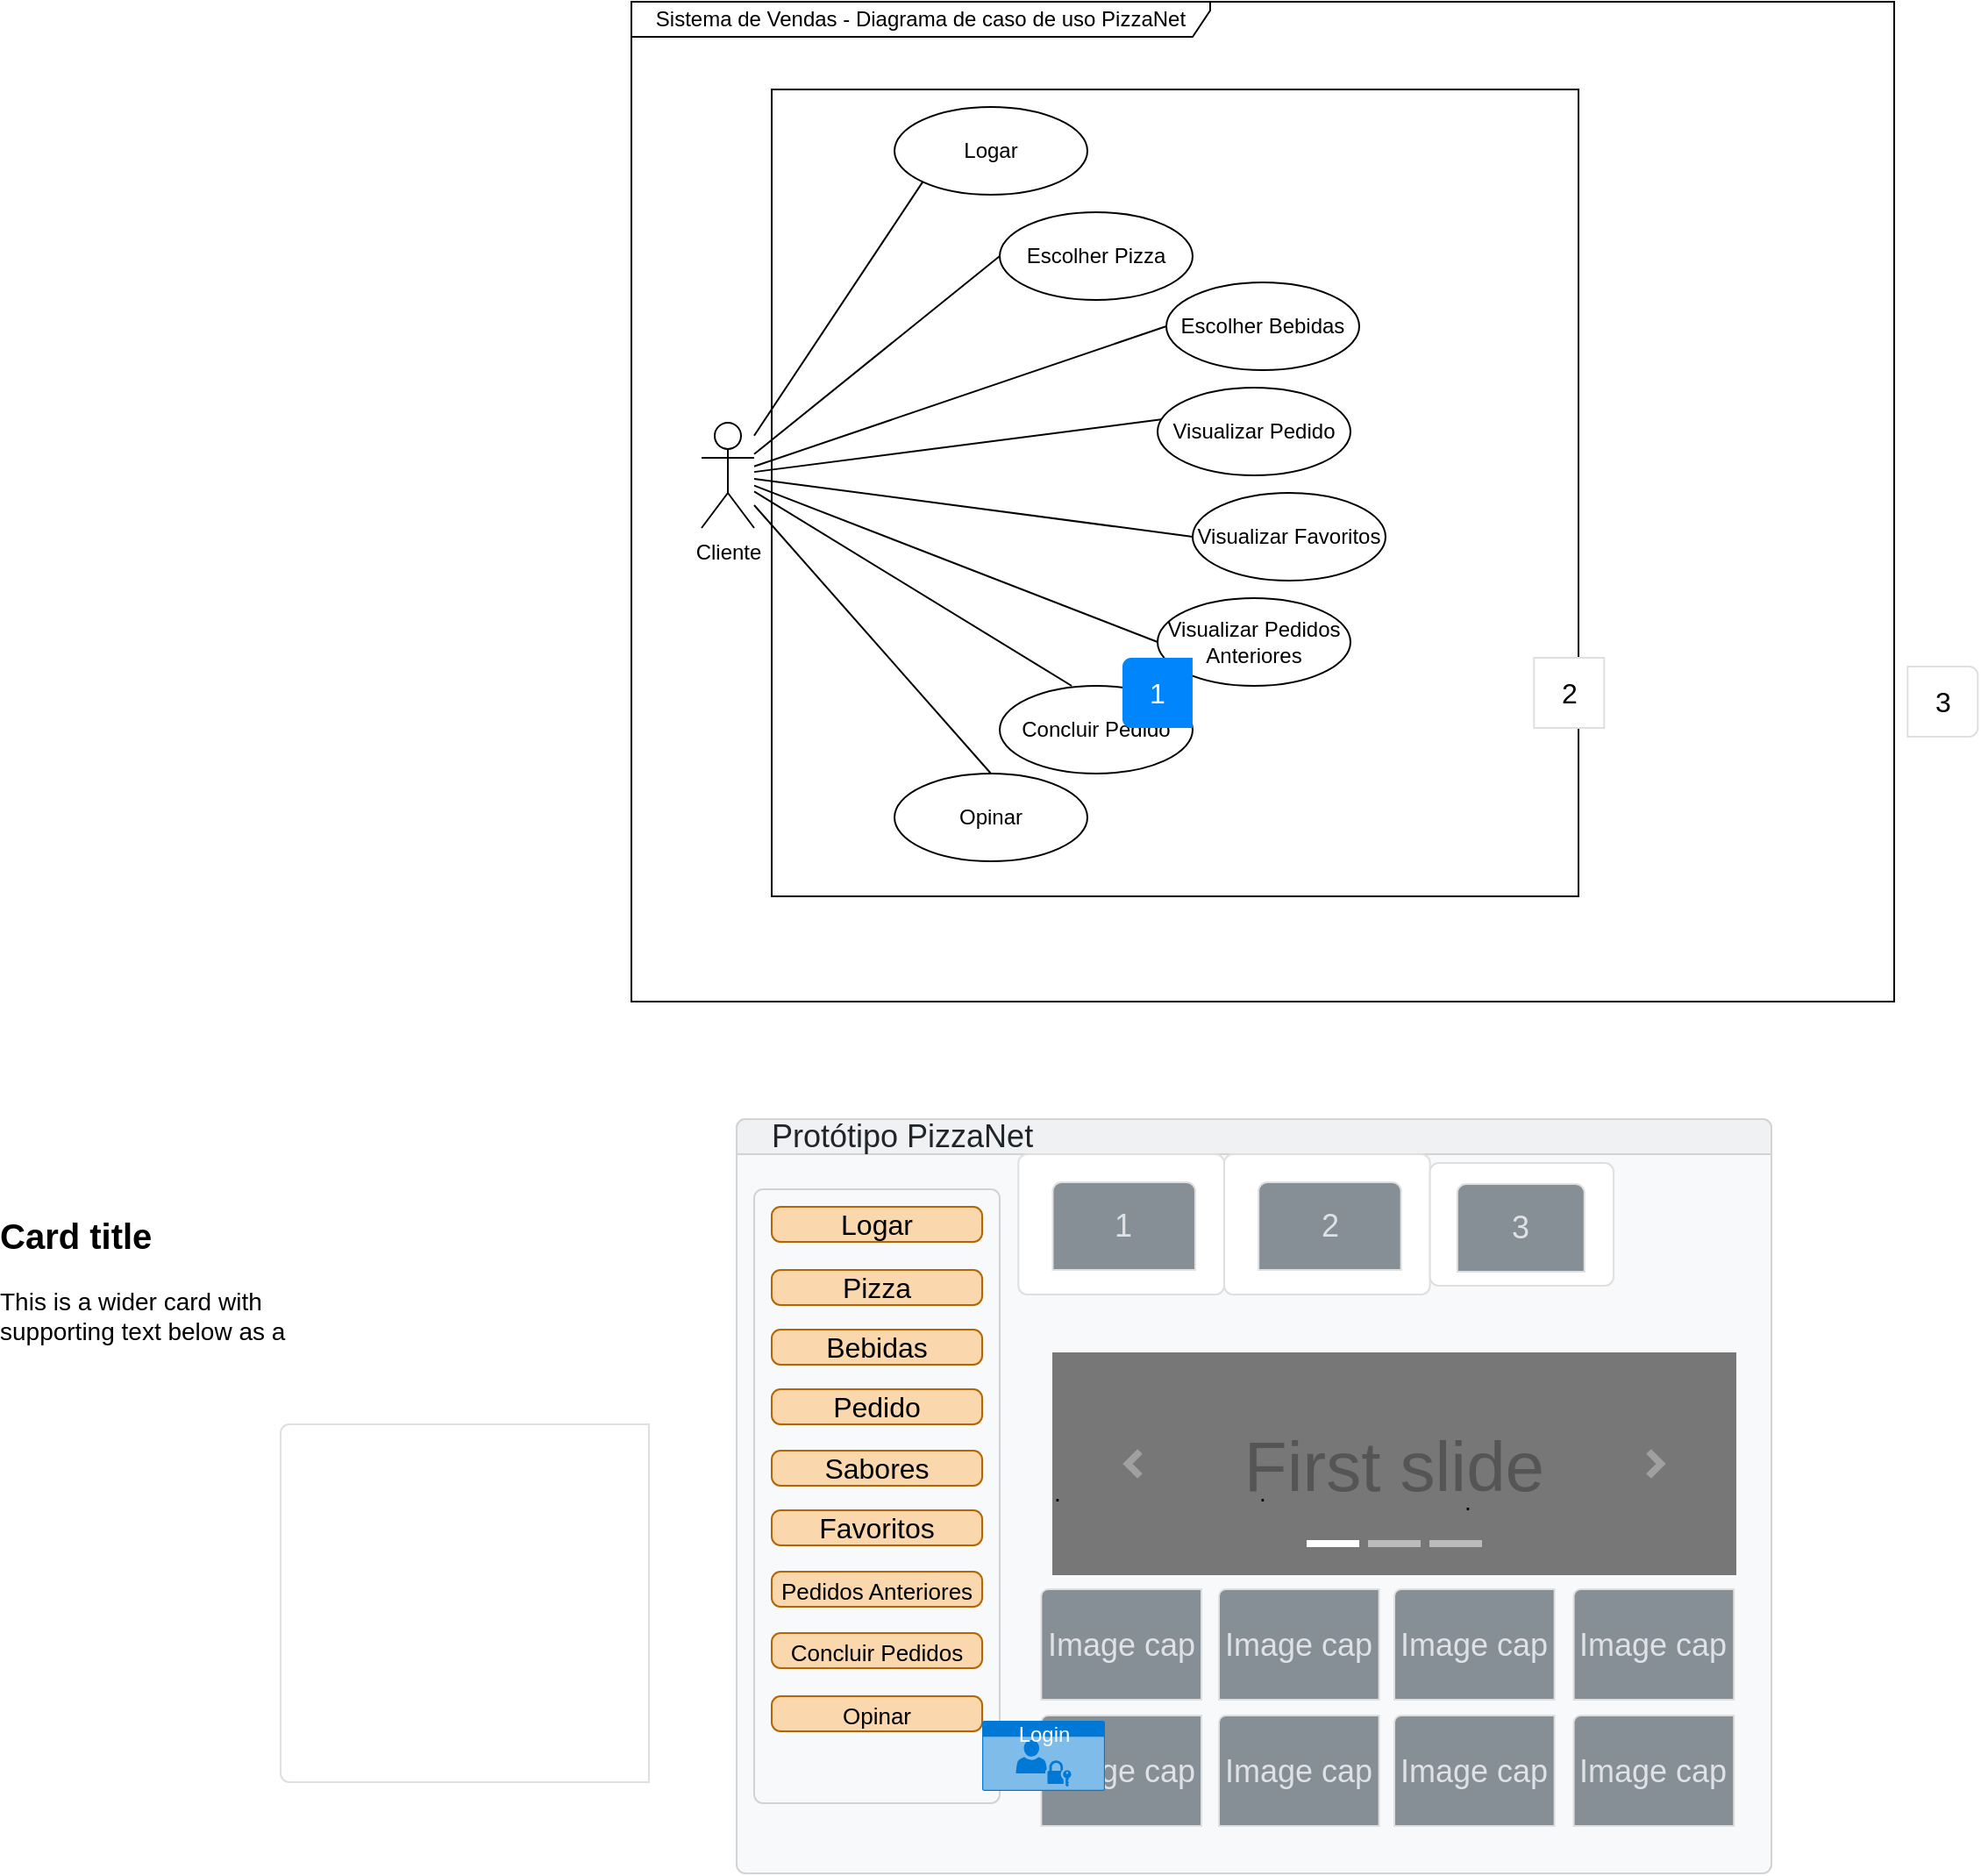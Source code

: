 <mxfile version="13.9.8" type="github">
  <diagram id="EkDo34qrDGZ_-z-unrCB" name="Page-1">
    <mxGraphModel dx="1747" dy="764" grid="1" gridSize="10" guides="1" tooltips="1" connect="1" arrows="1" fold="1" page="1" pageScale="1" pageWidth="827" pageHeight="1169" math="0" shadow="0">
      <root>
        <mxCell id="0" />
        <mxCell id="1" parent="0" />
        <mxCell id="FbOOrf7dlN2bu0ky9a45-2" value="&lt;font style=&quot;vertical-align: inherit&quot;&gt;&lt;font style=&quot;vertical-align: inherit&quot;&gt;&lt;font style=&quot;vertical-align: inherit&quot;&gt;&lt;font style=&quot;vertical-align: inherit&quot;&gt;&lt;font style=&quot;vertical-align: inherit&quot;&gt;&lt;font style=&quot;vertical-align: inherit&quot;&gt;&lt;font style=&quot;vertical-align: inherit&quot;&gt;&lt;font style=&quot;vertical-align: inherit&quot;&gt;&lt;font style=&quot;vertical-align: inherit&quot;&gt;&lt;font style=&quot;vertical-align: inherit&quot;&gt;&lt;font style=&quot;vertical-align: inherit&quot;&gt;&lt;font style=&quot;vertical-align: inherit&quot;&gt;Sistema de Vendas - Diagrama de caso de uso PizzaNet&lt;/font&gt;&lt;/font&gt;&lt;/font&gt;&lt;/font&gt;&lt;/font&gt;&lt;/font&gt;&lt;/font&gt;&lt;/font&gt;&lt;/font&gt;&lt;/font&gt;&lt;/font&gt;&lt;/font&gt;" style="shape=umlFrame;whiteSpace=wrap;html=1;width=330;height=20;strokeColor=#000000;" parent="1" vertex="1">
          <mxGeometry x="30" y="90" width="720" height="570" as="geometry" />
        </mxCell>
        <mxCell id="Earb1KnYi7kqz3VoGOj6-86" style="edgeStyle=none;rounded=0;orthogonalLoop=1;jettySize=auto;html=1;entryX=0;entryY=0.5;entryDx=0;entryDy=0;endArrow=none;endFill=0;" edge="1" parent="1" source="Earb1KnYi7kqz3VoGOj6-9" target="Earb1KnYi7kqz3VoGOj6-17">
          <mxGeometry relative="1" as="geometry" />
        </mxCell>
        <mxCell id="Earb1KnYi7kqz3VoGOj6-87" style="edgeStyle=none;rounded=0;orthogonalLoop=1;jettySize=auto;html=1;entryX=0;entryY=0.5;entryDx=0;entryDy=0;endArrow=none;endFill=0;" edge="1" parent="1" source="Earb1KnYi7kqz3VoGOj6-9" target="Earb1KnYi7kqz3VoGOj6-13">
          <mxGeometry relative="1" as="geometry" />
        </mxCell>
        <mxCell id="Earb1KnYi7kqz3VoGOj6-88" style="edgeStyle=none;rounded=0;orthogonalLoop=1;jettySize=auto;html=1;entryX=0.027;entryY=0.36;entryDx=0;entryDy=0;entryPerimeter=0;endArrow=none;endFill=0;" edge="1" parent="1" source="Earb1KnYi7kqz3VoGOj6-9" target="Earb1KnYi7kqz3VoGOj6-18">
          <mxGeometry relative="1" as="geometry" />
        </mxCell>
        <mxCell id="Earb1KnYi7kqz3VoGOj6-89" style="edgeStyle=none;rounded=0;orthogonalLoop=1;jettySize=auto;html=1;entryX=0;entryY=0.5;entryDx=0;entryDy=0;endArrow=none;endFill=0;" edge="1" parent="1" source="Earb1KnYi7kqz3VoGOj6-9" target="Earb1KnYi7kqz3VoGOj6-20">
          <mxGeometry relative="1" as="geometry" />
        </mxCell>
        <mxCell id="Earb1KnYi7kqz3VoGOj6-90" style="edgeStyle=none;rounded=0;orthogonalLoop=1;jettySize=auto;html=1;entryX=0;entryY=0.5;entryDx=0;entryDy=0;endArrow=none;endFill=0;" edge="1" parent="1" source="Earb1KnYi7kqz3VoGOj6-9" target="Earb1KnYi7kqz3VoGOj6-15">
          <mxGeometry relative="1" as="geometry" />
        </mxCell>
        <mxCell id="Earb1KnYi7kqz3VoGOj6-91" style="edgeStyle=none;rounded=0;orthogonalLoop=1;jettySize=auto;html=1;entryX=0.373;entryY=0;entryDx=0;entryDy=0;entryPerimeter=0;endArrow=none;endFill=0;" edge="1" parent="1" source="Earb1KnYi7kqz3VoGOj6-9" target="Earb1KnYi7kqz3VoGOj6-19">
          <mxGeometry relative="1" as="geometry" />
        </mxCell>
        <mxCell id="Earb1KnYi7kqz3VoGOj6-92" style="edgeStyle=none;rounded=0;orthogonalLoop=1;jettySize=auto;html=1;entryX=0.5;entryY=0;entryDx=0;entryDy=0;endArrow=none;endFill=0;" edge="1" parent="1" source="Earb1KnYi7kqz3VoGOj6-9" target="Earb1KnYi7kqz3VoGOj6-16">
          <mxGeometry relative="1" as="geometry" />
        </mxCell>
        <mxCell id="Earb1KnYi7kqz3VoGOj6-93" style="edgeStyle=none;rounded=0;orthogonalLoop=1;jettySize=auto;html=1;entryX=0;entryY=1;entryDx=0;entryDy=0;endArrow=none;endFill=0;" edge="1" parent="1" source="Earb1KnYi7kqz3VoGOj6-9" target="Earb1KnYi7kqz3VoGOj6-12">
          <mxGeometry relative="1" as="geometry" />
        </mxCell>
        <mxCell id="Earb1KnYi7kqz3VoGOj6-9" value="&lt;font style=&quot;vertical-align: inherit&quot;&gt;&lt;font style=&quot;vertical-align: inherit&quot;&gt;Cliente&lt;/font&gt;&lt;/font&gt;" style="shape=umlActor;verticalLabelPosition=bottom;verticalAlign=top;html=1;" vertex="1" parent="1">
          <mxGeometry x="70" y="330" width="30" height="60" as="geometry" />
        </mxCell>
        <mxCell id="Earb1KnYi7kqz3VoGOj6-12" value="&lt;font style=&quot;vertical-align: inherit&quot;&gt;&lt;font style=&quot;vertical-align: inherit&quot;&gt;&lt;font style=&quot;vertical-align: inherit&quot;&gt;&lt;font style=&quot;vertical-align: inherit&quot;&gt;Logar&lt;/font&gt;&lt;/font&gt;&lt;/font&gt;&lt;/font&gt;" style="ellipse;whiteSpace=wrap;html=1;" vertex="1" parent="1">
          <mxGeometry x="180" y="150" width="110" height="50" as="geometry" />
        </mxCell>
        <mxCell id="Earb1KnYi7kqz3VoGOj6-13" value="&lt;font style=&quot;vertical-align: inherit&quot;&gt;&lt;font style=&quot;vertical-align: inherit&quot;&gt;&lt;font style=&quot;vertical-align: inherit&quot;&gt;&lt;font style=&quot;vertical-align: inherit&quot;&gt;&lt;font style=&quot;vertical-align: inherit&quot;&gt;&lt;font style=&quot;vertical-align: inherit&quot;&gt;Escolher Bebidas&lt;/font&gt;&lt;/font&gt;&lt;/font&gt;&lt;/font&gt;&lt;/font&gt;&lt;/font&gt;" style="ellipse;whiteSpace=wrap;html=1;" vertex="1" parent="1">
          <mxGeometry x="335" y="250" width="110" height="50" as="geometry" />
        </mxCell>
        <mxCell id="Earb1KnYi7kqz3VoGOj6-15" value="&lt;font style=&quot;vertical-align: inherit&quot;&gt;&lt;font style=&quot;vertical-align: inherit&quot;&gt;&lt;font style=&quot;vertical-align: inherit&quot;&gt;&lt;font style=&quot;vertical-align: inherit&quot;&gt;&lt;font style=&quot;vertical-align: inherit&quot;&gt;&lt;font style=&quot;vertical-align: inherit&quot;&gt;&lt;font style=&quot;vertical-align: inherit&quot;&gt;&lt;font style=&quot;vertical-align: inherit&quot;&gt;Visualizar Pedidos Anteriores&lt;/font&gt;&lt;/font&gt;&lt;/font&gt;&lt;/font&gt;&lt;/font&gt;&lt;/font&gt;&lt;/font&gt;&lt;/font&gt;" style="ellipse;whiteSpace=wrap;html=1;" vertex="1" parent="1">
          <mxGeometry x="330" y="430" width="110" height="50" as="geometry" />
        </mxCell>
        <mxCell id="Earb1KnYi7kqz3VoGOj6-16" value="&lt;font style=&quot;vertical-align: inherit&quot;&gt;&lt;font style=&quot;vertical-align: inherit&quot;&gt;&lt;font style=&quot;vertical-align: inherit&quot;&gt;&lt;font style=&quot;vertical-align: inherit&quot;&gt;&lt;font style=&quot;vertical-align: inherit&quot;&gt;&lt;font style=&quot;vertical-align: inherit&quot;&gt;&lt;font style=&quot;vertical-align: inherit&quot;&gt;&lt;font style=&quot;vertical-align: inherit&quot;&gt;Opinar&lt;/font&gt;&lt;/font&gt;&lt;/font&gt;&lt;/font&gt;&lt;/font&gt;&lt;/font&gt;&lt;/font&gt;&lt;/font&gt;" style="ellipse;whiteSpace=wrap;html=1;" vertex="1" parent="1">
          <mxGeometry x="180" y="530" width="110" height="50" as="geometry" />
        </mxCell>
        <mxCell id="Earb1KnYi7kqz3VoGOj6-17" value="&lt;font style=&quot;vertical-align: inherit&quot;&gt;&lt;font style=&quot;vertical-align: inherit&quot;&gt;&lt;font style=&quot;vertical-align: inherit&quot;&gt;&lt;font style=&quot;vertical-align: inherit&quot;&gt;Escolher Pizza&lt;/font&gt;&lt;/font&gt;&lt;/font&gt;&lt;/font&gt;" style="ellipse;whiteSpace=wrap;html=1;" vertex="1" parent="1">
          <mxGeometry x="240" y="210" width="110" height="50" as="geometry" />
        </mxCell>
        <mxCell id="Earb1KnYi7kqz3VoGOj6-18" value="&lt;font style=&quot;vertical-align: inherit&quot;&gt;&lt;font style=&quot;vertical-align: inherit&quot;&gt;&lt;font style=&quot;vertical-align: inherit&quot;&gt;&lt;font style=&quot;vertical-align: inherit&quot;&gt;&lt;font style=&quot;vertical-align: inherit&quot;&gt;&lt;font style=&quot;vertical-align: inherit&quot;&gt;Visualizar Pedido&lt;/font&gt;&lt;/font&gt;&lt;/font&gt;&lt;/font&gt;&lt;/font&gt;&lt;/font&gt;" style="ellipse;whiteSpace=wrap;html=1;" vertex="1" parent="1">
          <mxGeometry x="330" y="310" width="110" height="50" as="geometry" />
        </mxCell>
        <mxCell id="Earb1KnYi7kqz3VoGOj6-19" value="&lt;font style=&quot;vertical-align: inherit&quot;&gt;&lt;font style=&quot;vertical-align: inherit&quot;&gt;&lt;font style=&quot;vertical-align: inherit&quot;&gt;&lt;font style=&quot;vertical-align: inherit&quot;&gt;Concluir Pedido&lt;/font&gt;&lt;/font&gt;&lt;/font&gt;&lt;/font&gt;" style="ellipse;whiteSpace=wrap;html=1;" vertex="1" parent="1">
          <mxGeometry x="240" y="480" width="110" height="50" as="geometry" />
        </mxCell>
        <mxCell id="Earb1KnYi7kqz3VoGOj6-20" value="&lt;font style=&quot;vertical-align: inherit&quot;&gt;&lt;font style=&quot;vertical-align: inherit&quot;&gt;&lt;font style=&quot;vertical-align: inherit&quot;&gt;&lt;font style=&quot;vertical-align: inherit&quot;&gt;&lt;font style=&quot;vertical-align: inherit&quot;&gt;&lt;font style=&quot;vertical-align: inherit&quot;&gt;Visualizar Favoritos&lt;/font&gt;&lt;/font&gt;&lt;/font&gt;&lt;/font&gt;&lt;/font&gt;&lt;/font&gt;" style="ellipse;whiteSpace=wrap;html=1;" vertex="1" parent="1">
          <mxGeometry x="350" y="370" width="110" height="50" as="geometry" />
        </mxCell>
        <mxCell id="Earb1KnYi7kqz3VoGOj6-94" value="" style="rounded=0;whiteSpace=wrap;html=1;fillColor=none;" vertex="1" parent="1">
          <mxGeometry x="110" y="140" width="460" height="460" as="geometry" />
        </mxCell>
        <mxCell id="Earb1KnYi7kqz3VoGOj6-95" value="&lt;br style=&quot;font-size: 14px&quot;&gt;" style="html=1;shadow=0;dashed=0;shape=mxgraph.bootstrap.rrect;rSize=5;strokeColor=#D2D3D4;html=1;whiteSpace=wrap;fillColor=#F8F9FA;fontColor=#212529;verticalAlign=bottom;align=left;spacing=20;spacingBottom=0;fontSize=14;" vertex="1" parent="1">
          <mxGeometry x="90" y="727" width="590" height="430" as="geometry" />
        </mxCell>
        <mxCell id="Earb1KnYi7kqz3VoGOj6-96" value="Protótipo PizzaNet" style="html=1;shadow=0;dashed=0;shape=mxgraph.bootstrap.topButton;rSize=5;perimeter=none;whiteSpace=wrap;fillColor=#F0F1F2;strokeColor=#D2D3D4;fontColor=#212529;resizeWidth=1;fontSize=18;align=left;spacing=20;" vertex="1" parent="Earb1KnYi7kqz3VoGOj6-95">
          <mxGeometry width="590" height="20" relative="1" as="geometry" />
        </mxCell>
        <mxCell id="Earb1KnYi7kqz3VoGOj6-135" value="First slide" style="html=1;shadow=0;dashed=0;strokeColor=none;strokeWidth=1;fillColor=#777777;fontColor=#555555;whiteSpace=wrap;align=center;verticalAlign=middle;fontStyle=0;fontSize=40;" vertex="1" parent="Earb1KnYi7kqz3VoGOj6-95">
          <mxGeometry x="180" y="133" width="390" height="127" as="geometry" />
        </mxCell>
        <mxCell id="Earb1KnYi7kqz3VoGOj6-136" value="" style="html=1;verticalLabelPosition=bottom;labelBackgroundColor=#ffffff;verticalAlign=top;shadow=0;dashed=0;strokeWidth=4;shape=mxgraph.ios7.misc.more;strokeColor=#a0a0a0;" vertex="1" parent="Earb1KnYi7kqz3VoGOj6-135">
          <mxGeometry x="1" y="0.5" width="7" height="14" relative="1" as="geometry">
            <mxPoint x="-50" y="-7" as="offset" />
          </mxGeometry>
        </mxCell>
        <mxCell id="Earb1KnYi7kqz3VoGOj6-137" value="" style="flipH=1;html=1;verticalLabelPosition=bottom;labelBackgroundColor=#ffffff;verticalAlign=top;shadow=0;dashed=0;strokeWidth=4;shape=mxgraph.ios7.misc.more;strokeColor=#a0a0a0;" vertex="1" parent="Earb1KnYi7kqz3VoGOj6-135">
          <mxGeometry y="0.5" width="7" height="14" relative="1" as="geometry">
            <mxPoint x="43" y="-7" as="offset" />
          </mxGeometry>
        </mxCell>
        <mxCell id="Earb1KnYi7kqz3VoGOj6-138" value="" style="html=1;shadow=0;strokeColor=none;fillColor=#ffffff;" vertex="1" parent="Earb1KnYi7kqz3VoGOj6-135">
          <mxGeometry x="0.5" y="1" width="30" height="4" relative="1" as="geometry">
            <mxPoint x="-50" y="-20" as="offset" />
          </mxGeometry>
        </mxCell>
        <mxCell id="Earb1KnYi7kqz3VoGOj6-139" value="" style="html=1;shadow=0;strokeColor=none;fillColor=#BBBBBB;" vertex="1" parent="Earb1KnYi7kqz3VoGOj6-135">
          <mxGeometry x="0.5" y="1" width="30" height="4" relative="1" as="geometry">
            <mxPoint x="-15" y="-20" as="offset" />
          </mxGeometry>
        </mxCell>
        <mxCell id="Earb1KnYi7kqz3VoGOj6-140" value="" style="html=1;shadow=0;strokeColor=none;fillColor=#BBBBBB;" vertex="1" parent="Earb1KnYi7kqz3VoGOj6-135">
          <mxGeometry x="0.5" y="1" width="30" height="4" relative="1" as="geometry">
            <mxPoint x="20" y="-20" as="offset" />
          </mxGeometry>
        </mxCell>
        <mxCell id="Earb1KnYi7kqz3VoGOj6-167" value="" style="edgeStyle=none;rounded=0;orthogonalLoop=1;jettySize=auto;html=1;endArrow=none;endFill=0;" edge="1" parent="Earb1KnYi7kqz3VoGOj6-95" source="Earb1KnYi7kqz3VoGOj6-127" target="Earb1KnYi7kqz3VoGOj6-165">
          <mxGeometry relative="1" as="geometry" />
        </mxCell>
        <mxCell id="Earb1KnYi7kqz3VoGOj6-127" value="." style="html=1;shadow=0;dashed=0;shape=mxgraph.bootstrap.rrect;rSize=5;strokeColor=#DFDFDF;html=1;whiteSpace=wrap;fillColor=#ffffff;fontColor=#000000;verticalAlign=top;align=left;spacing=20;spacingBottom=0;fontSize=14;spacingTop=160;" vertex="1" parent="Earb1KnYi7kqz3VoGOj6-95">
          <mxGeometry x="160.66" y="20" width="117.33" height="80" as="geometry" />
        </mxCell>
        <mxCell id="Earb1KnYi7kqz3VoGOj6-128" value="1" style="html=1;shadow=0;dashed=0;shape=mxgraph.bootstrap.topButton;rSize=5;perimeter=none;whiteSpace=wrap;fillColor=#868E96;strokeColor=#DFDFDF;fontColor=#DEE2E6;resizeWidth=1;fontSize=18;" vertex="1" parent="Earb1KnYi7kqz3VoGOj6-127">
          <mxGeometry width="81.231" height="50" relative="1" as="geometry">
            <mxPoint x="19.59" y="16" as="offset" />
          </mxGeometry>
        </mxCell>
        <mxCell id="Earb1KnYi7kqz3VoGOj6-172" value="1" style="strokeColor=inherit;fillColor=inherit;gradientColor=inherit;html=1;shadow=0;dashed=0;shape=mxgraph.bootstrap.leftButton;rSize=5;perimeter=none;whiteSpace=wrap;resizeHeight=1;fillColor=#0085FC;strokeColor=none;fontColor=#ffffff;fontSize=16;" vertex="1" parent="Earb1KnYi7kqz3VoGOj6-127">
          <mxGeometry width="40" height="40" relative="1" as="geometry">
            <mxPoint x="59.32" y="-283" as="offset" />
          </mxGeometry>
        </mxCell>
        <mxCell id="Earb1KnYi7kqz3VoGOj6-150" value="Image cap" style="html=1;shadow=0;dashed=0;shape=mxgraph.basic.corner_round_rect;dx=2;perimeter=none;whiteSpace=wrap;fillColor=#868E96;strokeColor=#DFDFDF;fontColor=#DEE2E6;resizeWidth=1;fontSize=18;" vertex="1" parent="Earb1KnYi7kqz3VoGOj6-95">
          <mxGeometry x="173.66" y="340" width="91.34" height="63" as="geometry" />
        </mxCell>
        <mxCell id="Earb1KnYi7kqz3VoGOj6-155" value="Image cap" style="html=1;shadow=0;dashed=0;shape=mxgraph.basic.corner_round_rect;dx=2;perimeter=none;whiteSpace=wrap;fillColor=#868E96;strokeColor=#DFDFDF;fontColor=#DEE2E6;resizeWidth=1;fontSize=18;" vertex="1" parent="Earb1KnYi7kqz3VoGOj6-95">
          <mxGeometry x="173.66" y="268" width="91.34" height="63" as="geometry" />
        </mxCell>
        <mxCell id="Earb1KnYi7kqz3VoGOj6-157" value="Image cap" style="html=1;shadow=0;dashed=0;shape=mxgraph.basic.corner_round_rect;dx=2;perimeter=none;whiteSpace=wrap;fillColor=#868E96;strokeColor=#DFDFDF;fontColor=#DEE2E6;resizeWidth=1;fontSize=18;" vertex="1" parent="Earb1KnYi7kqz3VoGOj6-95">
          <mxGeometry x="275" y="340" width="91.34" height="63" as="geometry" />
        </mxCell>
        <mxCell id="Earb1KnYi7kqz3VoGOj6-158" value="Image cap" style="html=1;shadow=0;dashed=0;shape=mxgraph.basic.corner_round_rect;dx=2;perimeter=none;whiteSpace=wrap;fillColor=#868E96;strokeColor=#DFDFDF;fontColor=#DEE2E6;resizeWidth=1;fontSize=18;" vertex="1" parent="Earb1KnYi7kqz3VoGOj6-95">
          <mxGeometry x="275" y="268" width="91.34" height="63" as="geometry" />
        </mxCell>
        <mxCell id="Earb1KnYi7kqz3VoGOj6-161" value="Image cap" style="html=1;shadow=0;dashed=0;shape=mxgraph.basic.corner_round_rect;dx=2;perimeter=none;whiteSpace=wrap;fillColor=#868E96;strokeColor=#DFDFDF;fontColor=#DEE2E6;resizeWidth=1;fontSize=18;" vertex="1" parent="Earb1KnYi7kqz3VoGOj6-95">
          <mxGeometry x="375" y="340" width="91.34" height="63" as="geometry" />
        </mxCell>
        <mxCell id="Earb1KnYi7kqz3VoGOj6-162" value="Image cap" style="html=1;shadow=0;dashed=0;shape=mxgraph.basic.corner_round_rect;dx=2;perimeter=none;whiteSpace=wrap;fillColor=#868E96;strokeColor=#DFDFDF;fontColor=#DEE2E6;resizeWidth=1;fontSize=18;" vertex="1" parent="Earb1KnYi7kqz3VoGOj6-95">
          <mxGeometry x="375" y="268" width="91.34" height="63" as="geometry" />
        </mxCell>
        <mxCell id="Earb1KnYi7kqz3VoGOj6-163" value="Image cap" style="html=1;shadow=0;dashed=0;shape=mxgraph.basic.corner_round_rect;dx=2;perimeter=none;whiteSpace=wrap;fillColor=#868E96;strokeColor=#DFDFDF;fontColor=#DEE2E6;resizeWidth=1;fontSize=18;" vertex="1" parent="Earb1KnYi7kqz3VoGOj6-95">
          <mxGeometry x="477.29" y="340" width="91.34" height="63" as="geometry" />
        </mxCell>
        <mxCell id="Earb1KnYi7kqz3VoGOj6-164" value="Image cap" style="html=1;shadow=0;dashed=0;shape=mxgraph.basic.corner_round_rect;dx=2;perimeter=none;whiteSpace=wrap;fillColor=#868E96;strokeColor=#DFDFDF;fontColor=#DEE2E6;resizeWidth=1;fontSize=18;" vertex="1" parent="Earb1KnYi7kqz3VoGOj6-95">
          <mxGeometry x="477.29" y="268" width="91.34" height="63" as="geometry" />
        </mxCell>
        <mxCell id="Earb1KnYi7kqz3VoGOj6-170" value="" style="edgeStyle=none;rounded=0;orthogonalLoop=1;jettySize=auto;html=1;endArrow=none;endFill=0;" edge="1" parent="Earb1KnYi7kqz3VoGOj6-95" source="Earb1KnYi7kqz3VoGOj6-165" target="Earb1KnYi7kqz3VoGOj6-168">
          <mxGeometry relative="1" as="geometry" />
        </mxCell>
        <mxCell id="Earb1KnYi7kqz3VoGOj6-165" value="." style="html=1;shadow=0;dashed=0;shape=mxgraph.bootstrap.rrect;rSize=5;strokeColor=#DFDFDF;html=1;whiteSpace=wrap;fillColor=#ffffff;fontColor=#000000;verticalAlign=top;align=left;spacing=20;spacingBottom=0;fontSize=14;spacingTop=160;" vertex="1" parent="Earb1KnYi7kqz3VoGOj6-95">
          <mxGeometry x="277.99" y="20" width="117.33" height="80" as="geometry" />
        </mxCell>
        <mxCell id="Earb1KnYi7kqz3VoGOj6-166" value="2" style="html=1;shadow=0;dashed=0;shape=mxgraph.bootstrap.topButton;rSize=5;perimeter=none;whiteSpace=wrap;fillColor=#868E96;strokeColor=#DFDFDF;fontColor=#DEE2E6;resizeWidth=1;fontSize=18;" vertex="1" parent="Earb1KnYi7kqz3VoGOj6-165">
          <mxGeometry width="81.231" height="50" relative="1" as="geometry">
            <mxPoint x="19.59" y="16" as="offset" />
          </mxGeometry>
        </mxCell>
        <mxCell id="Earb1KnYi7kqz3VoGOj6-173" value="2" style="strokeColor=inherit;fillColor=inherit;gradientColor=inherit;fontColor=inherit;html=1;shadow=0;dashed=0;perimeter=none;whiteSpace=wrap;resizeHeight=1;fontSize=16;" vertex="1" parent="Earb1KnYi7kqz3VoGOj6-165">
          <mxGeometry width="40" height="40" relative="1" as="geometry">
            <mxPoint x="176.65" y="-283" as="offset" />
          </mxGeometry>
        </mxCell>
        <mxCell id="Earb1KnYi7kqz3VoGOj6-175" style="edgeStyle=none;rounded=0;orthogonalLoop=1;jettySize=auto;html=1;exitX=0;exitY=0;exitDx=0;exitDy=0;endArrow=none;endFill=0;" edge="1" parent="Earb1KnYi7kqz3VoGOj6-165" source="Earb1KnYi7kqz3VoGOj6-173" target="Earb1KnYi7kqz3VoGOj6-173">
          <mxGeometry relative="1" as="geometry" />
        </mxCell>
        <mxCell id="Earb1KnYi7kqz3VoGOj6-168" value="." style="html=1;shadow=0;dashed=0;shape=mxgraph.bootstrap.rrect;rSize=5;strokeColor=#DFDFDF;html=1;whiteSpace=wrap;fillColor=#ffffff;fontColor=#000000;verticalAlign=top;align=left;spacing=20;spacingBottom=0;fontSize=14;spacingTop=160;" vertex="1" parent="Earb1KnYi7kqz3VoGOj6-95">
          <mxGeometry x="395.32" y="25" width="104.68" height="70" as="geometry" />
        </mxCell>
        <mxCell id="Earb1KnYi7kqz3VoGOj6-169" value="3" style="html=1;shadow=0;dashed=0;shape=mxgraph.bootstrap.topButton;rSize=5;perimeter=none;whiteSpace=wrap;fillColor=#868E96;strokeColor=#DFDFDF;fontColor=#DEE2E6;resizeWidth=1;fontSize=18;" vertex="1" parent="Earb1KnYi7kqz3VoGOj6-168">
          <mxGeometry width="72.473" height="50" relative="1" as="geometry">
            <mxPoint x="15.59" y="12" as="offset" />
          </mxGeometry>
        </mxCell>
        <mxCell id="Earb1KnYi7kqz3VoGOj6-174" value="3" style="strokeColor=inherit;fillColor=inherit;gradientColor=inherit;fontColor=inherit;html=1;shadow=0;dashed=0;shape=mxgraph.bootstrap.rightButton;rSize=5;perimeter=none;whiteSpace=wrap;resizeHeight=1;fontSize=16;" vertex="1" parent="Earb1KnYi7kqz3VoGOj6-168">
          <mxGeometry x="1" width="40" height="40" relative="1" as="geometry">
            <mxPoint x="167.66" y="-283" as="offset" />
          </mxGeometry>
        </mxCell>
        <mxCell id="Earb1KnYi7kqz3VoGOj6-97" value="&lt;br style=&quot;font-size: 14px&quot;&gt;" style="html=1;shadow=0;dashed=0;shape=mxgraph.bootstrap.rrect;rSize=5;strokeColor=#D2D3D4;html=1;whiteSpace=wrap;fillColor=#F8F9FA;fontColor=#212529;verticalAlign=bottom;align=left;spacing=20;spacingBottom=0;fontSize=14;" vertex="1" parent="1">
          <mxGeometry x="100" y="767" width="140" height="350" as="geometry" />
        </mxCell>
        <mxCell id="Earb1KnYi7kqz3VoGOj6-104" value="Logar" style="html=1;shadow=0;dashed=0;shape=mxgraph.bootstrap.rrect;rSize=5;strokeColor=#b46504;strokeWidth=1;fillColor=#fad7ac;whiteSpace=wrap;align=center;verticalAlign=middle;spacingLeft=0;fontStyle=0;fontSize=16;spacing=5;" vertex="1" parent="1">
          <mxGeometry x="110" y="777" width="120" height="20" as="geometry" />
        </mxCell>
        <mxCell id="Earb1KnYi7kqz3VoGOj6-105" value="Pizza" style="html=1;shadow=0;dashed=0;shape=mxgraph.bootstrap.rrect;rSize=5;strokeColor=#b46504;strokeWidth=1;fillColor=#fad7ac;whiteSpace=wrap;align=center;verticalAlign=middle;spacingLeft=0;fontStyle=0;fontSize=16;spacing=5;" vertex="1" parent="1">
          <mxGeometry x="110" y="813" width="120" height="20" as="geometry" />
        </mxCell>
        <mxCell id="Earb1KnYi7kqz3VoGOj6-107" value="Bebidas" style="html=1;shadow=0;dashed=0;shape=mxgraph.bootstrap.rrect;rSize=5;strokeColor=#b46504;strokeWidth=1;fillColor=#fad7ac;whiteSpace=wrap;align=center;verticalAlign=middle;spacingLeft=0;fontStyle=0;fontSize=16;spacing=5;" vertex="1" parent="1">
          <mxGeometry x="110" y="847" width="120" height="20" as="geometry" />
        </mxCell>
        <mxCell id="Earb1KnYi7kqz3VoGOj6-109" value="Pedido" style="html=1;shadow=0;dashed=0;shape=mxgraph.bootstrap.rrect;rSize=5;strokeColor=#b46504;strokeWidth=1;fillColor=#fad7ac;whiteSpace=wrap;align=center;verticalAlign=middle;spacingLeft=0;fontStyle=0;fontSize=16;spacing=5;" vertex="1" parent="1">
          <mxGeometry x="110" y="881" width="120" height="20" as="geometry" />
        </mxCell>
        <mxCell id="Earb1KnYi7kqz3VoGOj6-111" value="Sabores" style="html=1;shadow=0;dashed=0;shape=mxgraph.bootstrap.rrect;rSize=5;strokeColor=#b46504;strokeWidth=1;fillColor=#fad7ac;whiteSpace=wrap;align=center;verticalAlign=middle;spacingLeft=0;fontStyle=0;fontSize=16;spacing=5;" vertex="1" parent="1">
          <mxGeometry x="110" y="916" width="120" height="20" as="geometry" />
        </mxCell>
        <mxCell id="Earb1KnYi7kqz3VoGOj6-113" value="Favoritos" style="html=1;shadow=0;dashed=0;shape=mxgraph.bootstrap.rrect;rSize=5;strokeColor=#b46504;strokeWidth=1;fillColor=#fad7ac;whiteSpace=wrap;align=center;verticalAlign=middle;spacingLeft=0;fontStyle=0;fontSize=16;spacing=5;" vertex="1" parent="1">
          <mxGeometry x="110" y="950" width="120" height="20" as="geometry" />
        </mxCell>
        <mxCell id="Earb1KnYi7kqz3VoGOj6-115" value="&lt;font style=&quot;font-size: 13px&quot;&gt;Pedidos Anteriores&lt;/font&gt;" style="html=1;shadow=0;dashed=0;shape=mxgraph.bootstrap.rrect;rSize=5;strokeColor=#b46504;strokeWidth=1;fillColor=#fad7ac;whiteSpace=wrap;align=center;verticalAlign=middle;spacingLeft=0;fontStyle=0;fontSize=16;spacing=5;" vertex="1" parent="1">
          <mxGeometry x="110" y="985" width="120" height="20" as="geometry" />
        </mxCell>
        <mxCell id="Earb1KnYi7kqz3VoGOj6-117" value="&lt;span style=&quot;font-size: 13px&quot;&gt;Concluir Pedidos&lt;/span&gt;" style="html=1;shadow=0;dashed=0;shape=mxgraph.bootstrap.rrect;rSize=5;strokeColor=#b46504;strokeWidth=1;fillColor=#fad7ac;whiteSpace=wrap;align=center;verticalAlign=middle;spacingLeft=0;fontStyle=0;fontSize=16;spacing=5;" vertex="1" parent="1">
          <mxGeometry x="110" y="1020" width="120" height="20" as="geometry" />
        </mxCell>
        <mxCell id="Earb1KnYi7kqz3VoGOj6-119" value="&lt;span style=&quot;font-size: 13px&quot;&gt;Opinar&lt;/span&gt;" style="html=1;shadow=0;dashed=0;shape=mxgraph.bootstrap.rrect;rSize=5;strokeColor=#b46504;strokeWidth=1;fillColor=#fad7ac;whiteSpace=wrap;align=center;verticalAlign=middle;spacingLeft=0;fontStyle=0;fontSize=16;spacing=5;" vertex="1" parent="1">
          <mxGeometry x="110" y="1056" width="120" height="20" as="geometry" />
        </mxCell>
        <mxCell id="Earb1KnYi7kqz3VoGOj6-149" value="&lt;b&gt;&lt;font style=&quot;font-size: 20px&quot;&gt;Card title&lt;/font&gt;&lt;/b&gt;&lt;br&gt;&lt;br&gt;This is a wider card with supporting text below as a&amp;nbsp;" style="html=1;shadow=0;dashed=0;shape=mxgraph.bootstrap.leftButton;rSize=5;strokeColor=#DFDFDF;html=1;whiteSpace=wrap;fillColor=#ffffff;fontColor=#000000;verticalAlign=top;align=left;spacing=20;spacingBottom=0;fontSize=14;spacingTop=160;container=0;" vertex="1" parent="1">
          <mxGeometry x="-170" y="901" width="210" height="204" as="geometry">
            <mxPoint x="-180" y="-304" as="offset" />
          </mxGeometry>
        </mxCell>
        <mxCell id="Earb1KnYi7kqz3VoGOj6-177" value="Login" style="html=1;strokeColor=none;fillColor=#0079D6;labelPosition=center;verticalLabelPosition=middle;verticalAlign=top;align=center;fontSize=12;outlineConnect=0;spacingTop=-6;fontColor=#FFFFFF;shape=mxgraph.sitemap.login;" vertex="1" parent="1">
          <mxGeometry x="230" y="1070" width="70" height="40" as="geometry" />
        </mxCell>
      </root>
    </mxGraphModel>
  </diagram>
</mxfile>
